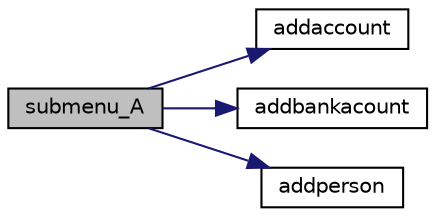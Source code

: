 digraph "submenu_A"
{
 // INTERACTIVE_SVG=YES
  edge [fontname="Helvetica",fontsize="10",labelfontname="Helvetica",labelfontsize="10"];
  node [fontname="Helvetica",fontsize="10",shape=record];
  rankdir="LR";
  Node1 [label="submenu_A",height=0.2,width=0.4,color="black", fillcolor="grey75", style="filled" fontcolor="black"];
  Node1 -> Node2 [color="midnightblue",fontsize="10",style="solid",fontname="Helvetica"];
  Node2 [label="addaccount",height=0.2,width=0.4,color="black", fillcolor="white", style="filled",URL="$da/dc3/bank_8h.html#aecccb5bbadd5db833b9f62ebbf853a5e"];
  Node1 -> Node3 [color="midnightblue",fontsize="10",style="solid",fontname="Helvetica"];
  Node3 [label="addbankacount",height=0.2,width=0.4,color="black", fillcolor="white", style="filled",URL="$da/dc3/bank_8h.html#aa390996d1554aafca20ff9fcdd4776e1"];
  Node1 -> Node4 [color="midnightblue",fontsize="10",style="solid",fontname="Helvetica"];
  Node4 [label="addperson",height=0.2,width=0.4,color="black", fillcolor="white", style="filled",URL="$da/dc3/bank_8h.html#a914f23dd7f924a577d7b550070c0e444"];
}
